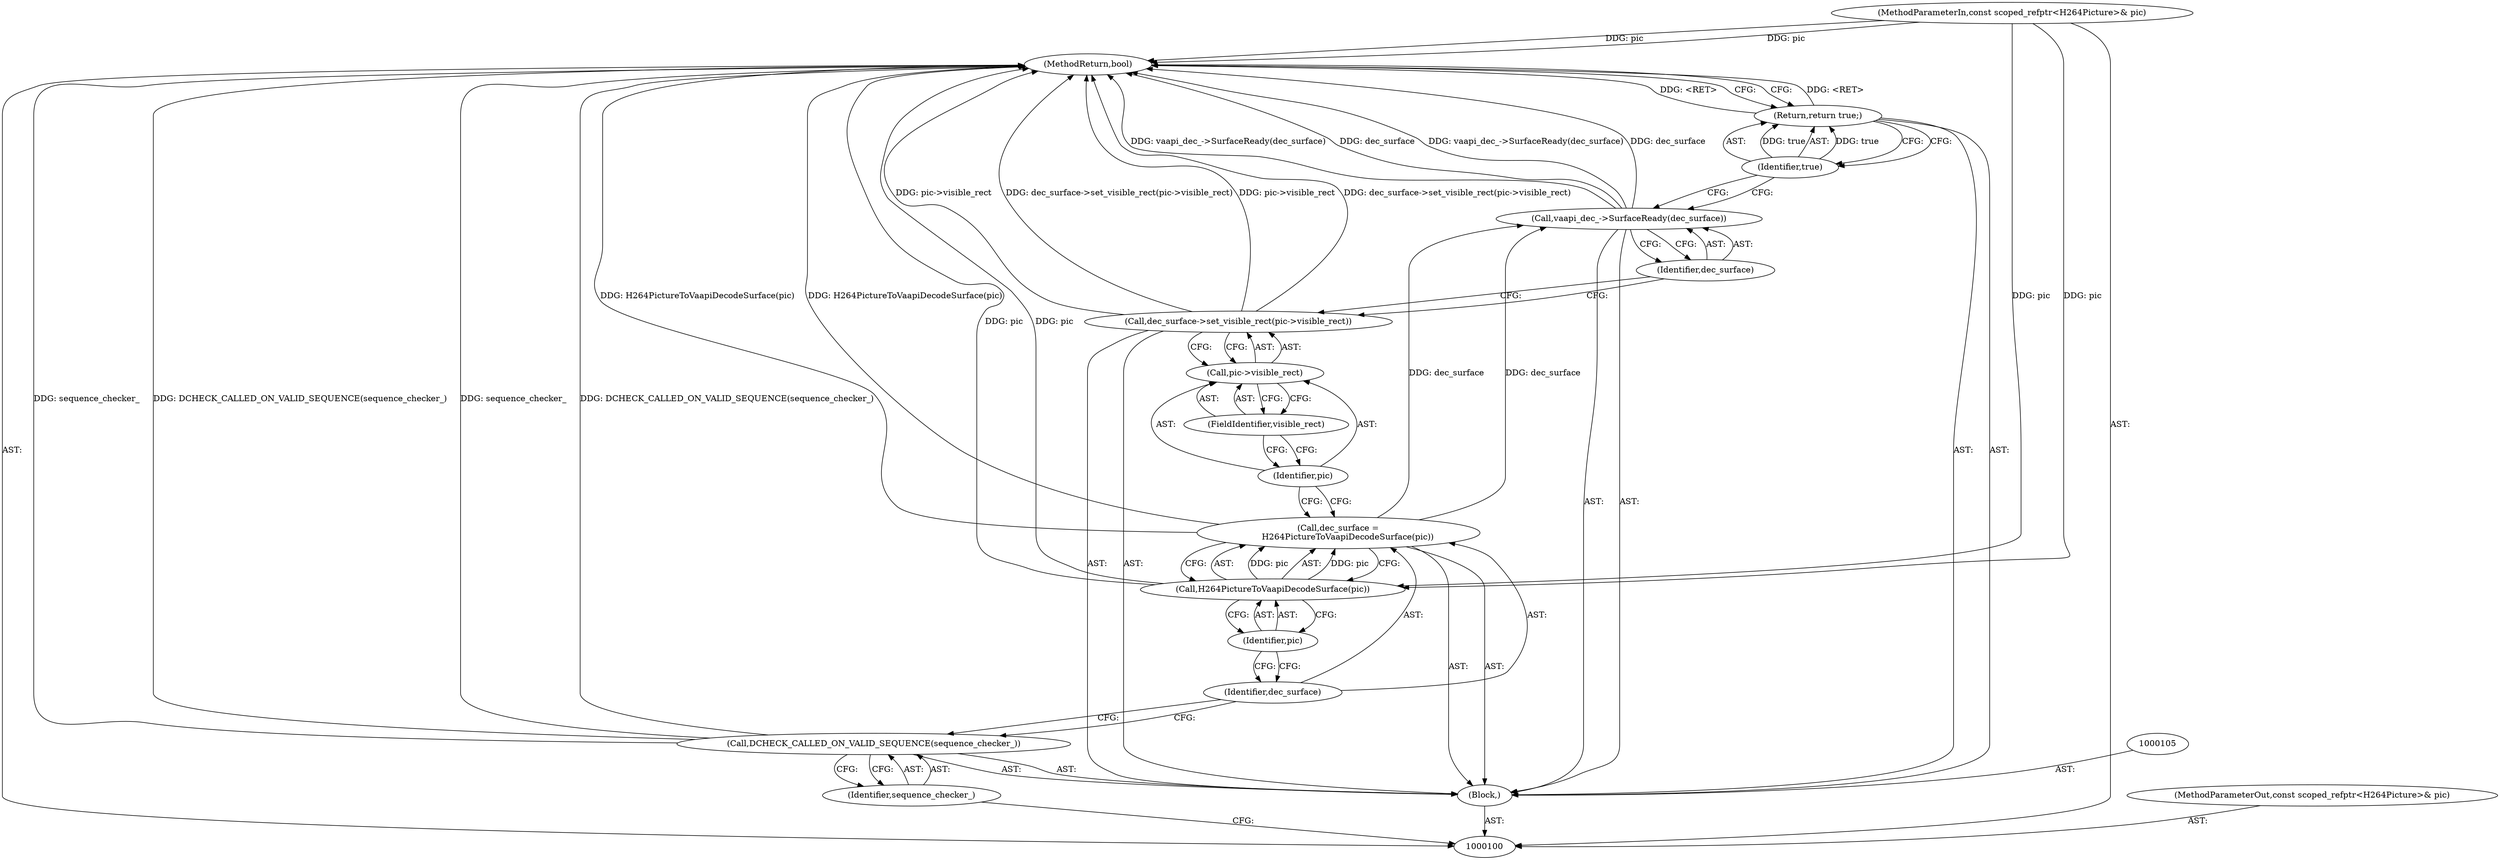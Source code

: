digraph "0_Chrome_70340ce072cee8a0bdcddb5f312d32567b2269f6_7" {
"1000118" [label="(MethodReturn,bool)"];
"1000102" [label="(Block,)"];
"1000101" [label="(MethodParameterIn,const scoped_refptr<H264Picture>& pic)"];
"1000151" [label="(MethodParameterOut,const scoped_refptr<H264Picture>& pic)"];
"1000103" [label="(Call,DCHECK_CALLED_ON_VALID_SEQUENCE(sequence_checker_))"];
"1000104" [label="(Identifier,sequence_checker_)"];
"1000106" [label="(Call,dec_surface =\n       H264PictureToVaapiDecodeSurface(pic))"];
"1000107" [label="(Identifier,dec_surface)"];
"1000109" [label="(Identifier,pic)"];
"1000108" [label="(Call,H264PictureToVaapiDecodeSurface(pic))"];
"1000110" [label="(Call,dec_surface->set_visible_rect(pic->visible_rect))"];
"1000111" [label="(Call,pic->visible_rect)"];
"1000112" [label="(Identifier,pic)"];
"1000113" [label="(FieldIdentifier,visible_rect)"];
"1000114" [label="(Call,vaapi_dec_->SurfaceReady(dec_surface))"];
"1000115" [label="(Identifier,dec_surface)"];
"1000116" [label="(Return,return true;)"];
"1000117" [label="(Identifier,true)"];
"1000118" -> "1000100"  [label="AST: "];
"1000118" -> "1000116"  [label="CFG: "];
"1000116" -> "1000118"  [label="DDG: <RET>"];
"1000106" -> "1000118"  [label="DDG: H264PictureToVaapiDecodeSurface(pic)"];
"1000103" -> "1000118"  [label="DDG: sequence_checker_"];
"1000103" -> "1000118"  [label="DDG: DCHECK_CALLED_ON_VALID_SEQUENCE(sequence_checker_)"];
"1000114" -> "1000118"  [label="DDG: vaapi_dec_->SurfaceReady(dec_surface)"];
"1000114" -> "1000118"  [label="DDG: dec_surface"];
"1000110" -> "1000118"  [label="DDG: pic->visible_rect"];
"1000110" -> "1000118"  [label="DDG: dec_surface->set_visible_rect(pic->visible_rect)"];
"1000101" -> "1000118"  [label="DDG: pic"];
"1000108" -> "1000118"  [label="DDG: pic"];
"1000102" -> "1000100"  [label="AST: "];
"1000103" -> "1000102"  [label="AST: "];
"1000105" -> "1000102"  [label="AST: "];
"1000106" -> "1000102"  [label="AST: "];
"1000110" -> "1000102"  [label="AST: "];
"1000114" -> "1000102"  [label="AST: "];
"1000116" -> "1000102"  [label="AST: "];
"1000101" -> "1000100"  [label="AST: "];
"1000101" -> "1000118"  [label="DDG: pic"];
"1000101" -> "1000108"  [label="DDG: pic"];
"1000151" -> "1000100"  [label="AST: "];
"1000103" -> "1000102"  [label="AST: "];
"1000103" -> "1000104"  [label="CFG: "];
"1000104" -> "1000103"  [label="AST: "];
"1000107" -> "1000103"  [label="CFG: "];
"1000103" -> "1000118"  [label="DDG: sequence_checker_"];
"1000103" -> "1000118"  [label="DDG: DCHECK_CALLED_ON_VALID_SEQUENCE(sequence_checker_)"];
"1000104" -> "1000103"  [label="AST: "];
"1000104" -> "1000100"  [label="CFG: "];
"1000103" -> "1000104"  [label="CFG: "];
"1000106" -> "1000102"  [label="AST: "];
"1000106" -> "1000108"  [label="CFG: "];
"1000107" -> "1000106"  [label="AST: "];
"1000108" -> "1000106"  [label="AST: "];
"1000112" -> "1000106"  [label="CFG: "];
"1000106" -> "1000118"  [label="DDG: H264PictureToVaapiDecodeSurface(pic)"];
"1000108" -> "1000106"  [label="DDG: pic"];
"1000106" -> "1000114"  [label="DDG: dec_surface"];
"1000107" -> "1000106"  [label="AST: "];
"1000107" -> "1000103"  [label="CFG: "];
"1000109" -> "1000107"  [label="CFG: "];
"1000109" -> "1000108"  [label="AST: "];
"1000109" -> "1000107"  [label="CFG: "];
"1000108" -> "1000109"  [label="CFG: "];
"1000108" -> "1000106"  [label="AST: "];
"1000108" -> "1000109"  [label="CFG: "];
"1000109" -> "1000108"  [label="AST: "];
"1000106" -> "1000108"  [label="CFG: "];
"1000108" -> "1000118"  [label="DDG: pic"];
"1000108" -> "1000106"  [label="DDG: pic"];
"1000101" -> "1000108"  [label="DDG: pic"];
"1000110" -> "1000102"  [label="AST: "];
"1000110" -> "1000111"  [label="CFG: "];
"1000111" -> "1000110"  [label="AST: "];
"1000115" -> "1000110"  [label="CFG: "];
"1000110" -> "1000118"  [label="DDG: pic->visible_rect"];
"1000110" -> "1000118"  [label="DDG: dec_surface->set_visible_rect(pic->visible_rect)"];
"1000111" -> "1000110"  [label="AST: "];
"1000111" -> "1000113"  [label="CFG: "];
"1000112" -> "1000111"  [label="AST: "];
"1000113" -> "1000111"  [label="AST: "];
"1000110" -> "1000111"  [label="CFG: "];
"1000112" -> "1000111"  [label="AST: "];
"1000112" -> "1000106"  [label="CFG: "];
"1000113" -> "1000112"  [label="CFG: "];
"1000113" -> "1000111"  [label="AST: "];
"1000113" -> "1000112"  [label="CFG: "];
"1000111" -> "1000113"  [label="CFG: "];
"1000114" -> "1000102"  [label="AST: "];
"1000114" -> "1000115"  [label="CFG: "];
"1000115" -> "1000114"  [label="AST: "];
"1000117" -> "1000114"  [label="CFG: "];
"1000114" -> "1000118"  [label="DDG: vaapi_dec_->SurfaceReady(dec_surface)"];
"1000114" -> "1000118"  [label="DDG: dec_surface"];
"1000106" -> "1000114"  [label="DDG: dec_surface"];
"1000115" -> "1000114"  [label="AST: "];
"1000115" -> "1000110"  [label="CFG: "];
"1000114" -> "1000115"  [label="CFG: "];
"1000116" -> "1000102"  [label="AST: "];
"1000116" -> "1000117"  [label="CFG: "];
"1000117" -> "1000116"  [label="AST: "];
"1000118" -> "1000116"  [label="CFG: "];
"1000116" -> "1000118"  [label="DDG: <RET>"];
"1000117" -> "1000116"  [label="DDG: true"];
"1000117" -> "1000116"  [label="AST: "];
"1000117" -> "1000114"  [label="CFG: "];
"1000116" -> "1000117"  [label="CFG: "];
"1000117" -> "1000116"  [label="DDG: true"];
}
